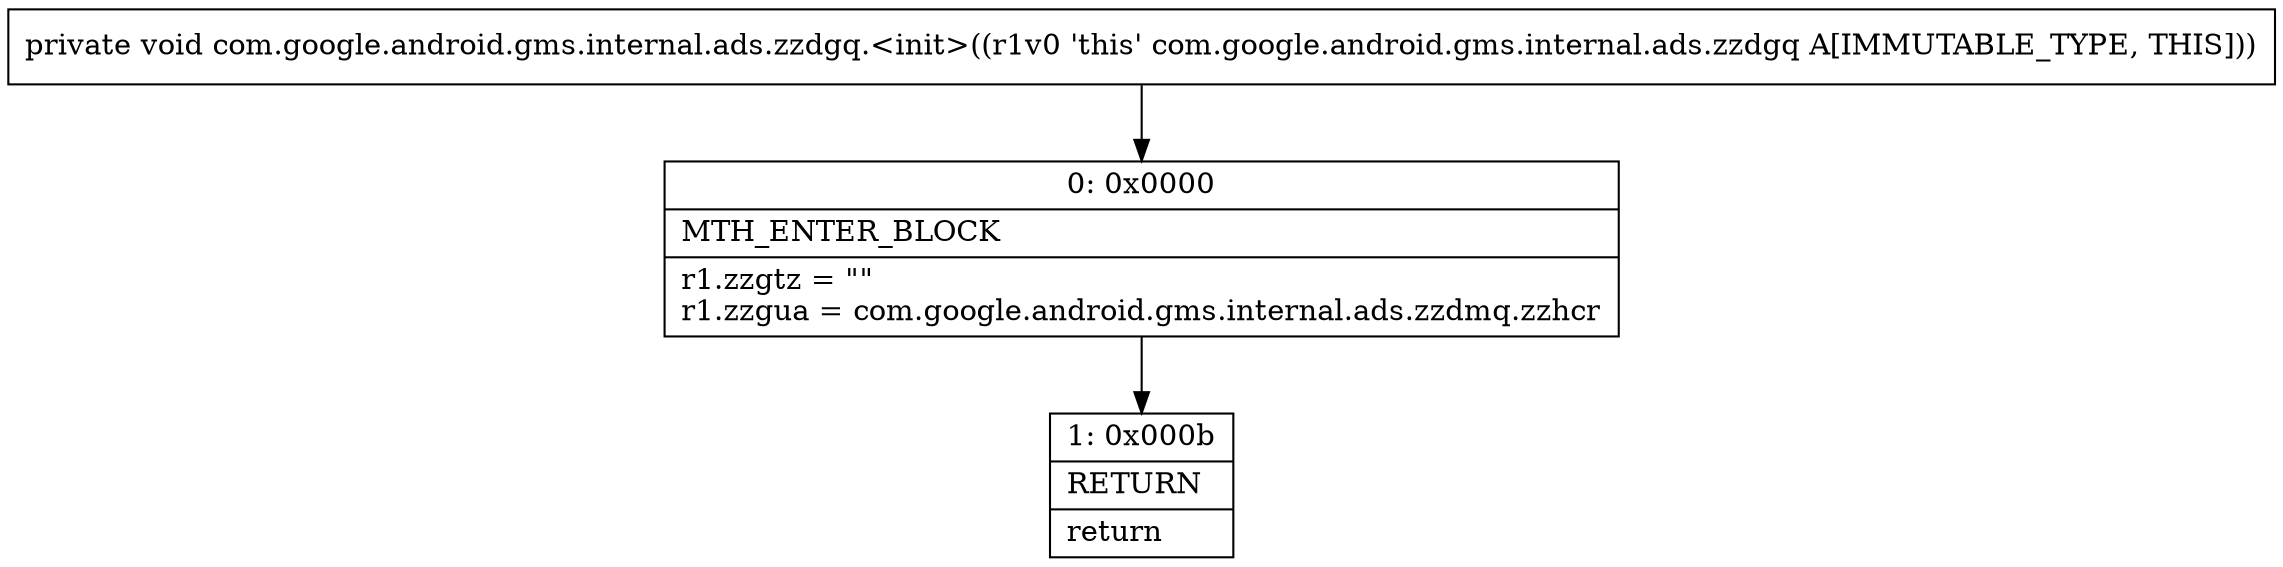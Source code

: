 digraph "CFG forcom.google.android.gms.internal.ads.zzdgq.\<init\>()V" {
Node_0 [shape=record,label="{0\:\ 0x0000|MTH_ENTER_BLOCK\l|r1.zzgtz = \"\"\lr1.zzgua = com.google.android.gms.internal.ads.zzdmq.zzhcr\l}"];
Node_1 [shape=record,label="{1\:\ 0x000b|RETURN\l|return\l}"];
MethodNode[shape=record,label="{private void com.google.android.gms.internal.ads.zzdgq.\<init\>((r1v0 'this' com.google.android.gms.internal.ads.zzdgq A[IMMUTABLE_TYPE, THIS])) }"];
MethodNode -> Node_0;
Node_0 -> Node_1;
}

